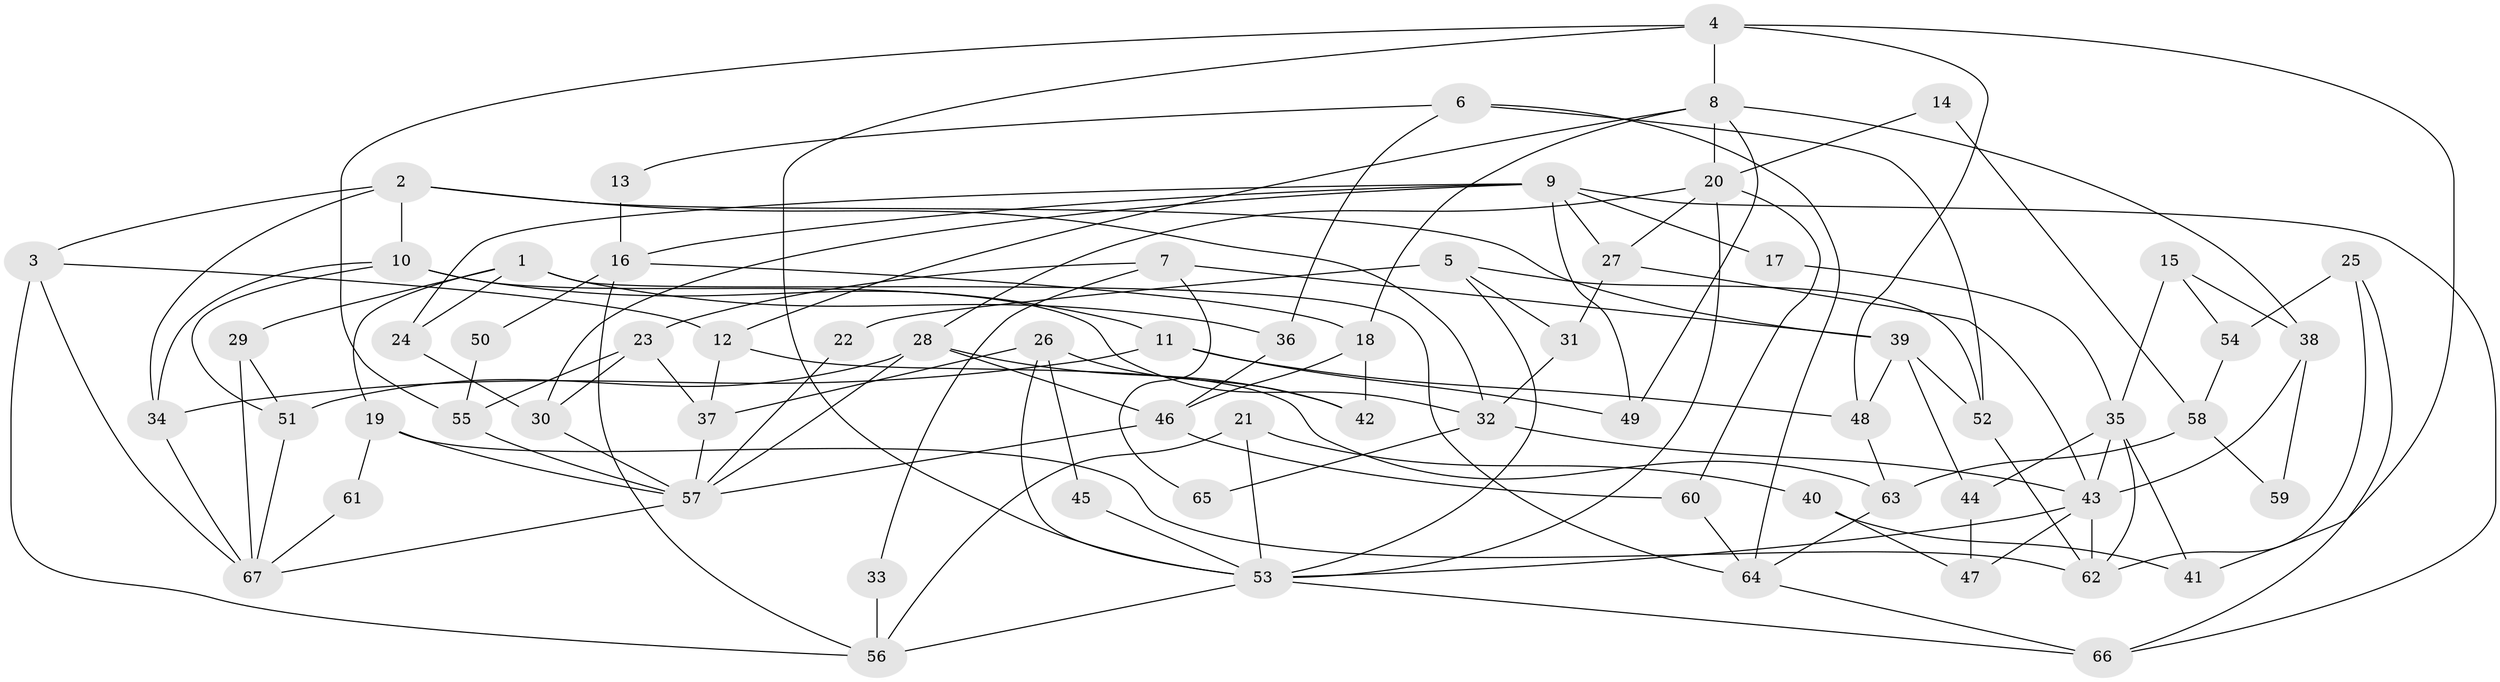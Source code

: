 // Generated by graph-tools (version 1.1) at 2025/11/02/27/25 16:11:23]
// undirected, 67 vertices, 134 edges
graph export_dot {
graph [start="1"]
  node [color=gray90,style=filled];
  1;
  2;
  3;
  4;
  5;
  6;
  7;
  8;
  9;
  10;
  11;
  12;
  13;
  14;
  15;
  16;
  17;
  18;
  19;
  20;
  21;
  22;
  23;
  24;
  25;
  26;
  27;
  28;
  29;
  30;
  31;
  32;
  33;
  34;
  35;
  36;
  37;
  38;
  39;
  40;
  41;
  42;
  43;
  44;
  45;
  46;
  47;
  48;
  49;
  50;
  51;
  52;
  53;
  54;
  55;
  56;
  57;
  58;
  59;
  60;
  61;
  62;
  63;
  64;
  65;
  66;
  67;
  1 -- 24;
  1 -- 29;
  1 -- 19;
  1 -- 36;
  1 -- 64;
  2 -- 10;
  2 -- 3;
  2 -- 32;
  2 -- 34;
  2 -- 39;
  3 -- 12;
  3 -- 67;
  3 -- 56;
  4 -- 55;
  4 -- 48;
  4 -- 8;
  4 -- 41;
  4 -- 53;
  5 -- 52;
  5 -- 53;
  5 -- 22;
  5 -- 31;
  6 -- 36;
  6 -- 64;
  6 -- 13;
  6 -- 52;
  7 -- 39;
  7 -- 23;
  7 -- 33;
  7 -- 65;
  8 -- 18;
  8 -- 12;
  8 -- 20;
  8 -- 38;
  8 -- 49;
  9 -- 49;
  9 -- 66;
  9 -- 16;
  9 -- 17;
  9 -- 24;
  9 -- 27;
  9 -- 30;
  10 -- 32;
  10 -- 11;
  10 -- 34;
  10 -- 51;
  11 -- 34;
  11 -- 48;
  11 -- 49;
  12 -- 37;
  12 -- 63;
  13 -- 16;
  14 -- 20;
  14 -- 58;
  15 -- 35;
  15 -- 38;
  15 -- 54;
  16 -- 56;
  16 -- 18;
  16 -- 50;
  17 -- 35;
  18 -- 46;
  18 -- 42;
  19 -- 62;
  19 -- 57;
  19 -- 61;
  20 -- 53;
  20 -- 27;
  20 -- 28;
  20 -- 60;
  21 -- 53;
  21 -- 56;
  21 -- 40;
  22 -- 57;
  23 -- 30;
  23 -- 37;
  23 -- 55;
  24 -- 30;
  25 -- 62;
  25 -- 66;
  25 -- 54;
  26 -- 53;
  26 -- 42;
  26 -- 37;
  26 -- 45;
  27 -- 31;
  27 -- 43;
  28 -- 51;
  28 -- 42;
  28 -- 46;
  28 -- 57;
  29 -- 51;
  29 -- 67;
  30 -- 57;
  31 -- 32;
  32 -- 43;
  32 -- 65;
  33 -- 56;
  34 -- 67;
  35 -- 43;
  35 -- 44;
  35 -- 41;
  35 -- 62;
  36 -- 46;
  37 -- 57;
  38 -- 43;
  38 -- 59;
  39 -- 52;
  39 -- 44;
  39 -- 48;
  40 -- 41;
  40 -- 47;
  43 -- 47;
  43 -- 53;
  43 -- 62;
  44 -- 47;
  45 -- 53;
  46 -- 57;
  46 -- 60;
  48 -- 63;
  50 -- 55;
  51 -- 67;
  52 -- 62;
  53 -- 56;
  53 -- 66;
  54 -- 58;
  55 -- 57;
  57 -- 67;
  58 -- 63;
  58 -- 59;
  60 -- 64;
  61 -- 67;
  63 -- 64;
  64 -- 66;
}
